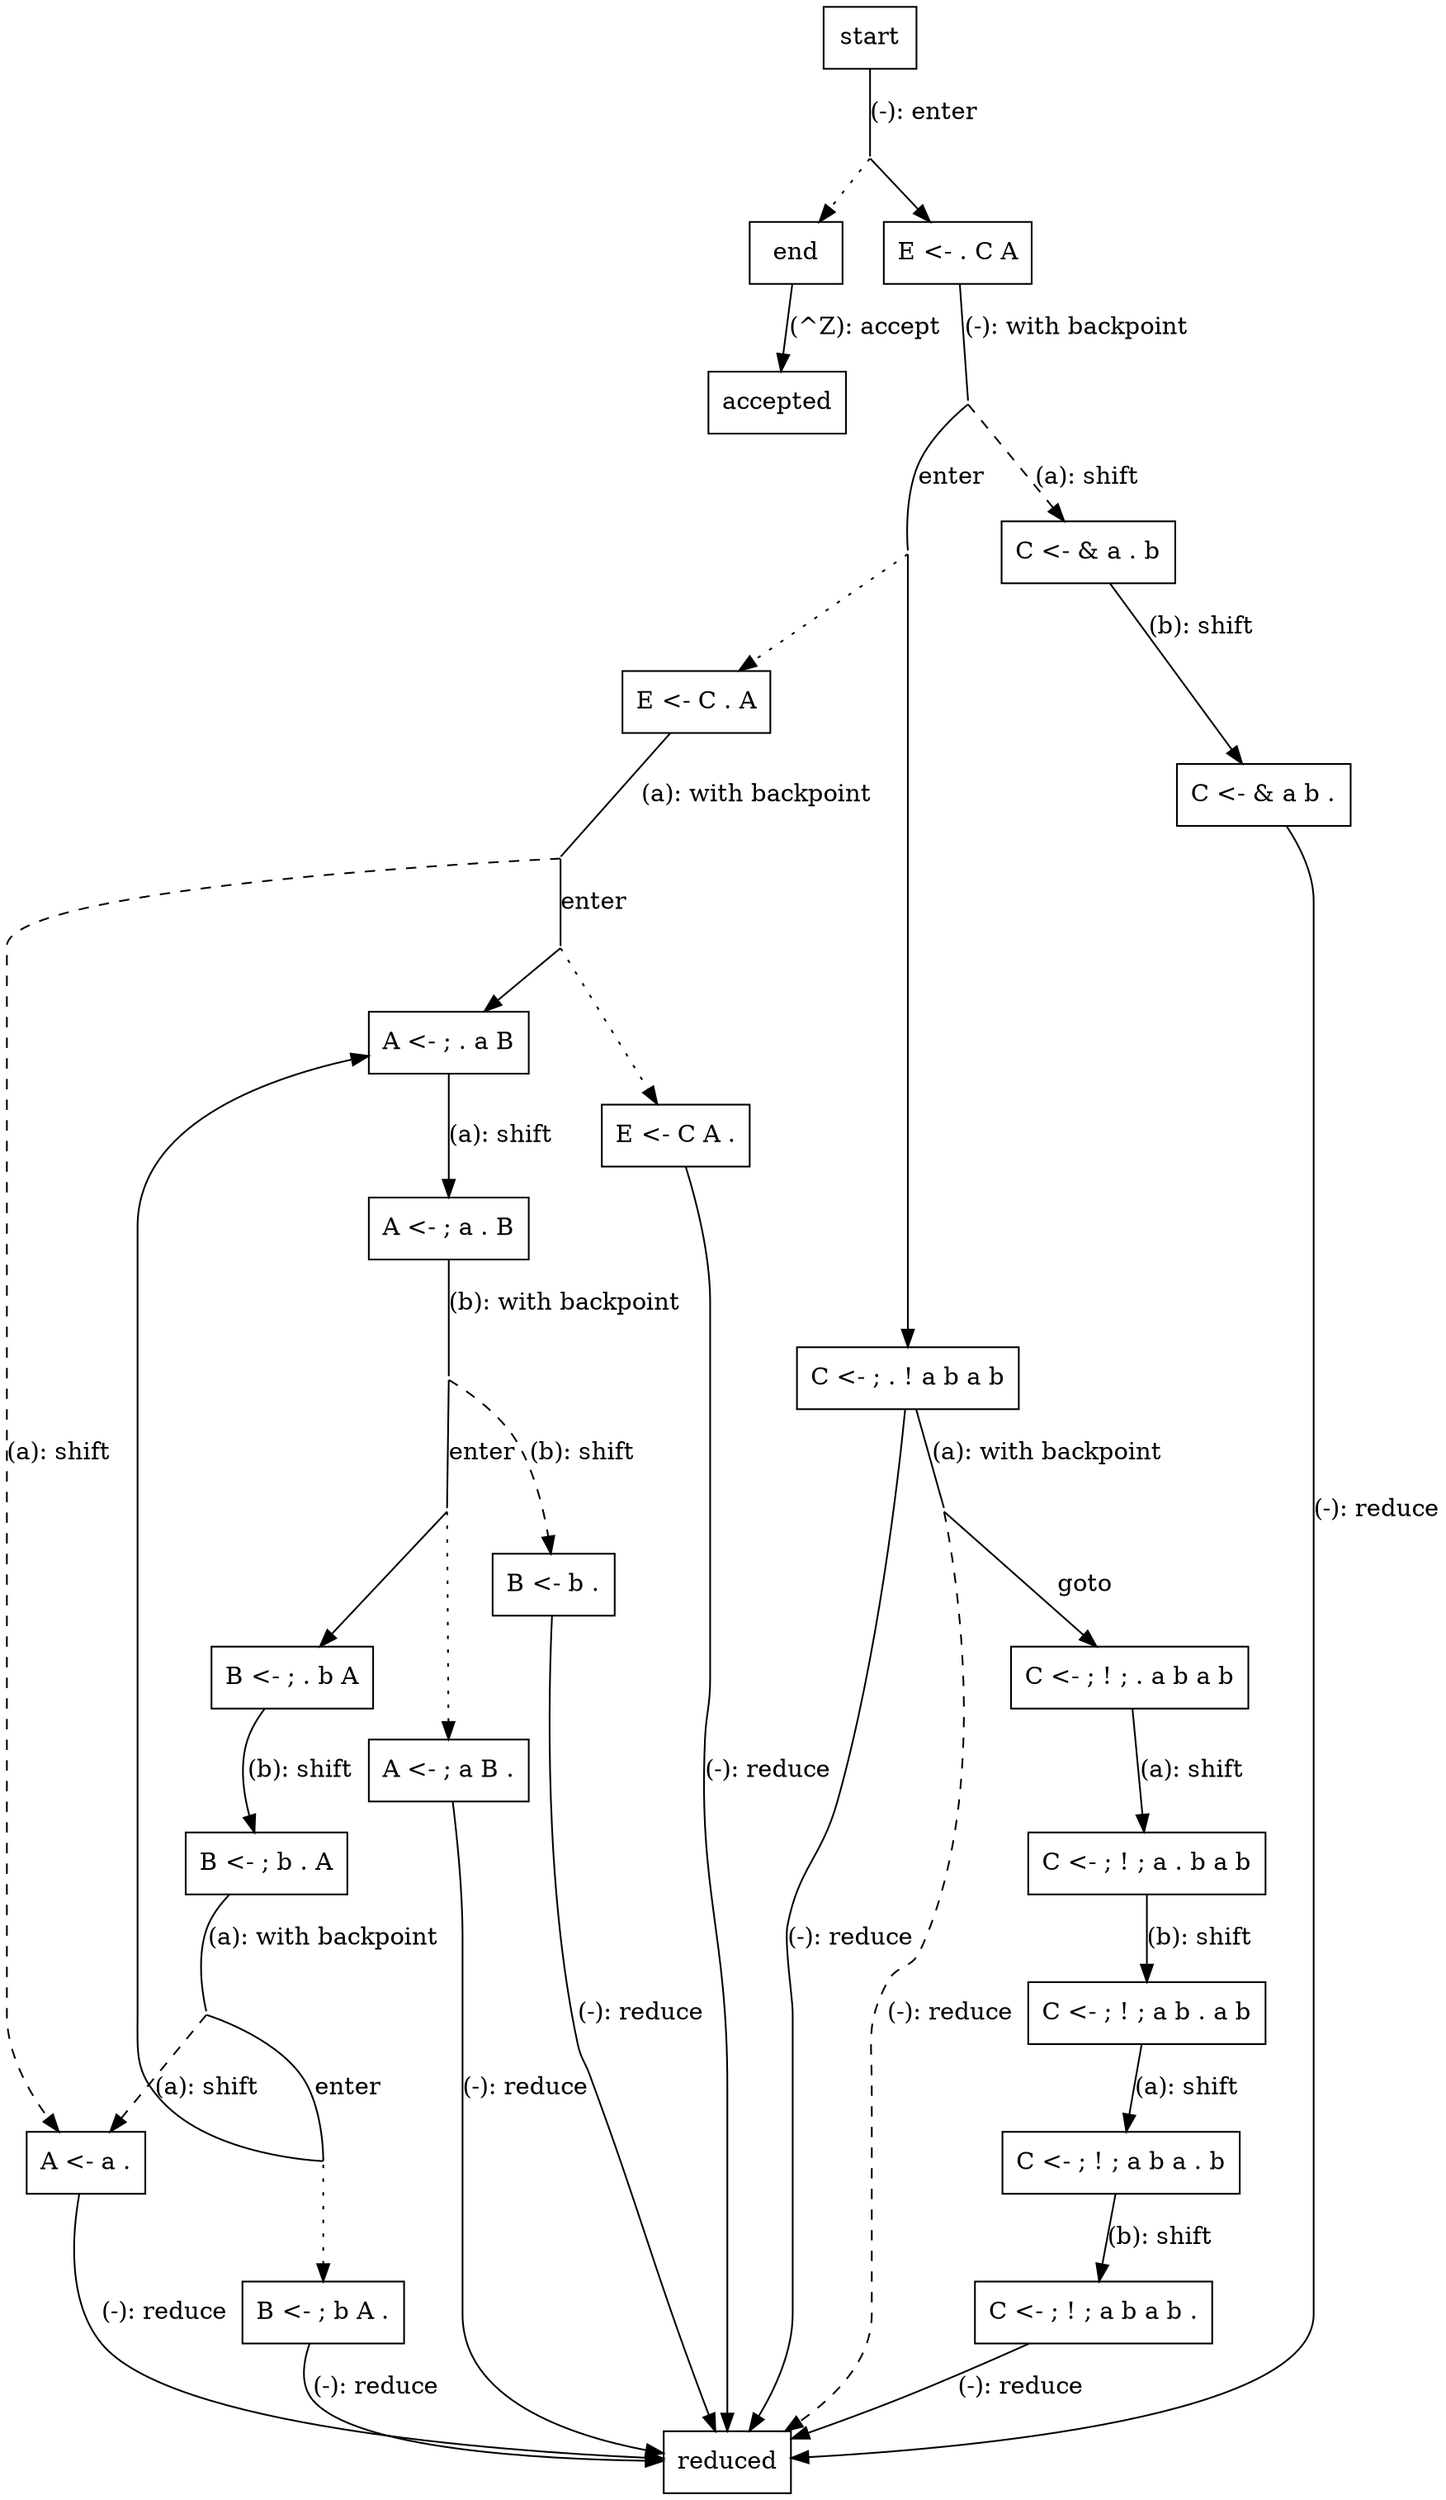 digraph {
  graph [
    charset = "UTF-8";
  ];

  node [
    shape = box;
  ];

  start;
  end;
  accepted;
  reduced;

  start -> node1_enter_joint [
    label = "(-): enter",
    arrowhead = "none"
  ];

  end -> accepted [
    label = "(^Z): accept"
  ];

  node1_enter_joint [
    shape = "none",
    label = "",
    width = 0,
    height = 0
  ];

  node1_enter_joint -> node1;
  node1_enter_joint -> end [
    style = "dotted"
  ];

  node1 [
    label = "E <- . C A"
  ];

  node1 -> node2_joint [
    label = "(-): with backpoint",
    arrowhead = "none"
  ];

  node2_joint [
    shape = "none",
    label = "",
    width = 0,
    height = 0
  ];

  node2_joint -> node2_enter_joint [
    label = "enter",
    arrowhead = "none"
  ];

  node2_enter_joint [
    shape = "none",
    label = "",
    width = 0,
    height = 0
  ];

  node2_enter_joint -> node2;

  node2_enter_joint -> node12 [
    style = "dotted"
  ];

  node2_joint -> node10 [
    label = "(a): shift",
    style = "dashed"
  ];

  node2 [
    label = "C <- ; . ! a b a b"
  ];

  node2 -> node3_joint [
    label = "(a): with backpoint",
    arrowhead = "none"
  ];

  node2 -> reduced [
    label = "(-): reduce"
  ];

  node3_joint [
    shape = "none",
    label = "",
    width = 0,
    height = 0
  ];

  node3_joint -> node3 [
    label = "goto"
  ];

  node3_joint -> reduced [
    label = "(-): reduce",
    style = "dashed"
  ];

  node3 [
    label = "C <- ; ! ; . a b a b"
  ];

  node3 -> node4 [
    label = "(a): shift"
  ];

  node4 [
    label = "C <- ; ! ; a . b a b"
  ];

  node4 -> node5 [
    label = "(b): shift"
  ];

  node5 [
    label = "C <- ; ! ; a b . a b"
  ];

  node5 -> node6 [
    label = "(a): shift"
  ];

  node6 [
    label = "C <- ; ! ; a b a . b"
  ];

  node6 -> node7 [
    label = "(b): shift"
  ];

  node7 [
    label = "C <- ; ! ; a b a b ."
  ];

  node7 -> reduced [
    label = "(-): reduce"
  ];

  node10 [
    label = "C <- \& a . b"
  ];

  node10 -> node11 [
    label = "(b): shift"
  ];

  node11 [
    label = "C <- \& a b ."
  ];

  node11 -> reduced [
    label = "(-): reduce"
  ];

  node12 [
    label = "E <- C . A";
  ];

  node12 -> node13_joint [
    label = "(a): with backpoint",
    arrowhead = "none"
  ];

  node13_joint [
    shape = "none",
    label = "",
    width = 0,
    height = 0
  ];

  node13_joint -> node13_enter_joint [
    label = "enter",
    arrowhead = "none"
  ];

  node13_joint -> node18 [
    label = "(a): shift",
    style = "dashed"
  ];

  node13_enter_joint [
    shape = "none",
    label = "",
    width = 0,
    height = 0
  ];

  node13_enter_joint -> node13;

  node13_enter_joint -> node23 [
    style = "dotted"
  ];

  node13 [
    label = "A <- ; . a B"
  ];

  node13 -> node14 [
    label = "(a): shift"
  ];

  node14 [
    label = "A <- ; a . B"
  ];

  node14 -> node15_joint [
    label = "(b): with backpoint",
    arrowhead = "none"
  ];

  node15_joint [
    shape = "none",
    label = "",
    width = 0,
    height = 0
  ];

  node15_joint -> node15_enter_joint [
    label = "enter",
    arrowhead = "none"
  ];

  node15_joint -> node20 [
    label = "(b): shift",
    style = "dashed"
  ];

  node15_enter_joint [
    shape = "none",
    label = "",
    width = 0,
    height = 0
  ];

  node15_enter_joint -> node15;

  node15_enter_joint -> node21 [
    style = "dotted"
  ];

  node15 [
    label = "B <- ; . b A"
  ];

  node15 -> node16 [
    label = "(b): shift"
  ];

  node16 [
    label = "B <- ; b . A"
  ];

  node16 -> node16_13_joint [
    label = "(a): with backpoint",
    arrowhead = "none"
  ];

  node16_13_joint [
    shape = "none",
    label = "",
    width = 0,
    height = 0
  ];

  node16_13_joint -> node16_13_enter_joint [
    label = "enter",
    arrowhead = "none"
  ];

  node16_13_joint -> node18 [
    label = "(a): shift",
    style = "dashed"
  ];

  node16_13_enter_joint [
    shape = "none",
    label = "",
    width = 0,
    height = 0
  ];

  node16_13_enter_joint -> node13;

  node16_13_enter_joint -> node22 [
    style = "dotted"
  ];

  node18 [
    label = "A <- a ."
  ];

  node18 -> reduced [
    label = "(-): reduce"
  ];

  node20 [
    label = "B <- b ."
  ];

  node20 -> reduced [
    label = "(-): reduce"
  ];

  node21 [
    label = "A <- ; a B ."
  ];

  node21 -> reduced [
    label = "(-): reduce"
  ];

  node22 [
    label = "B <- ; b A ."
  ];

  node22 -> reduced [
    label = "(-): reduce"
  ];

  node23 [
    label = "E <- C A ."
  ];

  node23 -> reduced [
    label = "(-): reduce"
  ];
}
